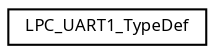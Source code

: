 digraph "Graphical Class Hierarchy"
{
  edge [fontname="Sans",fontsize="8",labelfontname="Sans",labelfontsize="8"];
  node [fontname="Sans",fontsize="8",shape=record];
  rankdir="LR";
  Node1 [label="LPC_UART1_TypeDef",height=0.2,width=0.4,color="black", fillcolor="white", style="filled",URL="$struct_l_p_c___u_a_r_t1___type_def.html",tooltip="Universal Asynchronous Receiver Transmitter 1 (UART1) register structure definition. "];
}
